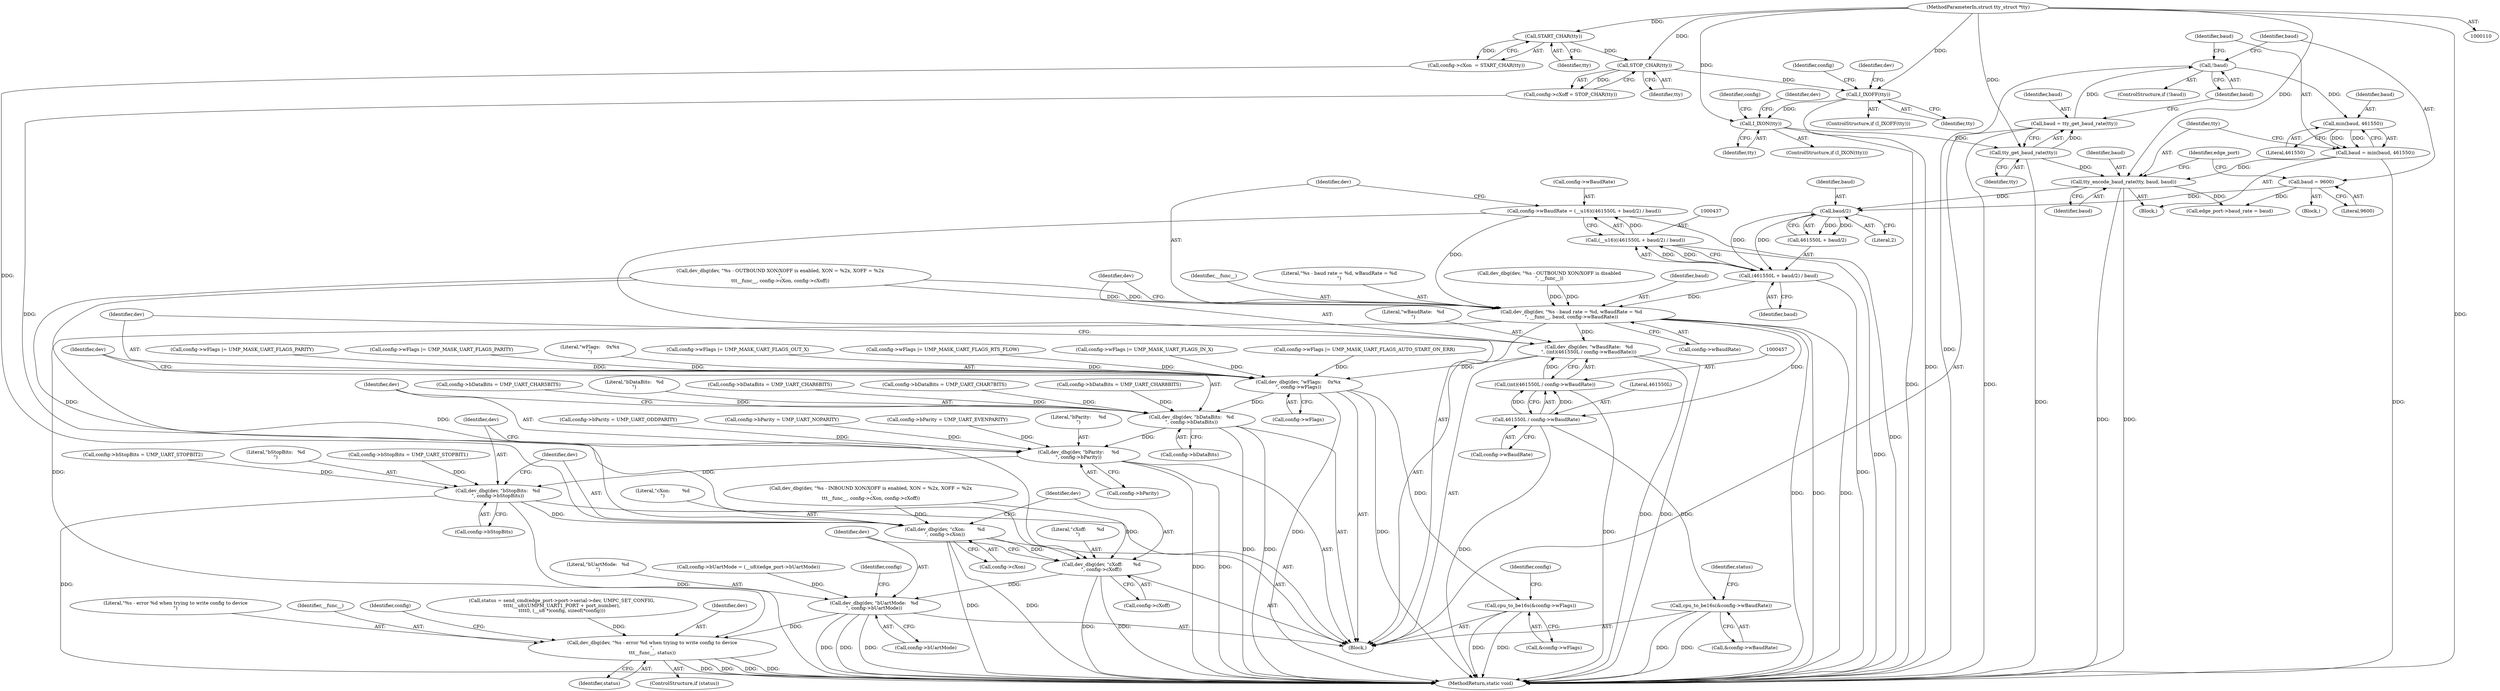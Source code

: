 digraph "0_linux_6aeb75e6adfaed16e58780309613a578fe1ee90b@integer" {
"1000432" [label="(Call,config->wBaudRate = (__u16)((461550L + baud/2) / baud))"];
"1000436" [label="(Call,(__u16)((461550L + baud/2) / baud))"];
"1000438" [label="(Call,(461550L + baud/2) / baud)"];
"1000441" [label="(Call,baud/2)"];
"1000423" [label="(Call,tty_encode_baud_rate(tty, baud, baud))"];
"1000407" [label="(Call,tty_get_baud_rate(tty))"];
"1000375" [label="(Call,I_IXON(tty))"];
"1000351" [label="(Call,I_IXOFF(tty))"];
"1000348" [label="(Call,STOP_CHAR(tty))"];
"1000342" [label="(Call,START_CHAR(tty))"];
"1000111" [label="(MethodParameterIn,struct tty_struct *tty)"];
"1000418" [label="(Call,baud = min(baud, 461550))"];
"1000420" [label="(Call,min(baud, 461550))"];
"1000410" [label="(Call,!baud)"];
"1000405" [label="(Call,baud = tty_get_baud_rate(tty))"];
"1000413" [label="(Call,baud = 9600)"];
"1000445" [label="(Call,dev_dbg(dev, \"%s - baud rate = %d, wBaudRate = %d\n\", __func__, baud, config->wBaudRate))"];
"1000453" [label="(Call,dev_dbg(dev, \"wBaudRate:   %d\n\", (int)(461550L / config->wBaudRate)))"];
"1000463" [label="(Call,dev_dbg(dev, \"wFlags:    0x%x\n\", config->wFlags))"];
"1000469" [label="(Call,dev_dbg(dev, \"bDataBits:   %d\n\", config->bDataBits))"];
"1000475" [label="(Call,dev_dbg(dev, \"bParity:     %d\n\", config->bParity))"];
"1000481" [label="(Call,dev_dbg(dev, \"bStopBits:   %d\n\", config->bStopBits))"];
"1000487" [label="(Call,dev_dbg(dev, \"cXon:        %d\n\", config->cXon))"];
"1000493" [label="(Call,dev_dbg(dev, \"cXoff:       %d\n\", config->cXoff))"];
"1000499" [label="(Call,dev_dbg(dev, \"bUartMode:   %d\n\", config->bUartMode))"];
"1000540" [label="(Call,dev_dbg(dev, \"%s - error %d when trying to write config to device\n\",\n\t\t\t__func__, status))"];
"1000505" [label="(Call,cpu_to_be16s(&config->wFlags))"];
"1000458" [label="(Call,461550L / config->wBaudRate)"];
"1000456" [label="(Call,(int)(461550L / config->wBaudRate))"];
"1000510" [label="(Call,cpu_to_be16s(&config->wBaudRate))"];
"1000465" [label="(Literal,\"wFlags:    0x%x\n\")"];
"1000438" [label="(Call,(461550L + baud/2) / baud)"];
"1000359" [label="(Call,dev_dbg(dev, \"%s - INBOUND XON/XOFF is enabled, XON = %2x, XOFF = %2x\n\",\n\t\t\t__func__, config->cXon, config->cXoff))"];
"1000443" [label="(Literal,2)"];
"1000277" [label="(Call,config->bParity = UMP_UART_NOPARITY)"];
"1000544" [label="(Identifier,status)"];
"1000420" [label="(Call,min(baud, 461550))"];
"1000463" [label="(Call,dev_dbg(dev, \"wFlags:    0x%x\n\", config->wFlags))"];
"1000406" [label="(Identifier,baud)"];
"1000458" [label="(Call,461550L / config->wBaudRate)"];
"1000484" [label="(Call,config->bStopBits)"];
"1000417" [label="(Block,)"];
"1000250" [label="(Call,config->bParity = UMP_UART_ODDPARITY)"];
"1000442" [label="(Identifier,baud)"];
"1000547" [label="(MethodReturn,static void)"];
"1000510" [label="(Call,cpu_to_be16s(&config->wBaudRate))"];
"1000472" [label="(Call,config->bDataBits)"];
"1000302" [label="(Call,config->bStopBits = UMP_UART_STOPBIT1)"];
"1000375" [label="(Call,I_IXON(tty))"];
"1000213" [label="(Call,config->bDataBits = UMP_UART_CHAR7BITS)"];
"1000405" [label="(Call,baud = tty_get_baud_rate(tty))"];
"1000432" [label="(Call,config->wBaudRate = (__u16)((461550L + baud/2) / baud))"];
"1000371" [label="(Identifier,dev)"];
"1000456" [label="(Call,(int)(461550L / config->wBaudRate))"];
"1000450" [label="(Call,config->wBaudRate)"];
"1000225" [label="(Call,config->bDataBits = UMP_UART_CHAR8BITS)"];
"1000470" [label="(Identifier,dev)"];
"1000426" [label="(Identifier,baud)"];
"1000506" [label="(Call,&config->wFlags)"];
"1000423" [label="(Call,tty_encode_baud_rate(tty, baud, baud))"];
"1000460" [label="(Call,config->wBaudRate)"];
"1000496" [label="(Call,config->cXoff)"];
"1000541" [label="(Identifier,dev)"];
"1000542" [label="(Literal,\"%s - error %d when trying to write config to device\n\")"];
"1000424" [label="(Identifier,tty)"];
"1000513" [label="(Identifier,config)"];
"1000433" [label="(Call,config->wBaudRate)"];
"1000429" [label="(Identifier,edge_port)"];
"1000439" [label="(Call,461550L + baud/2)"];
"1000191" [label="(Call,config->bDataBits = UMP_UART_CHAR5BITS)"];
"1000261" [label="(Call,config->wFlags |= UMP_MASK_UART_FLAGS_PARITY)"];
"1000505" [label="(Call,cpu_to_be16s(&config->wFlags))"];
"1000418" [label="(Call,baud = min(baud, 461550))"];
"1000415" [label="(Literal,9600)"];
"1000419" [label="(Identifier,baud)"];
"1000410" [label="(Call,!baud)"];
"1000500" [label="(Identifier,dev)"];
"1000376" [label="(Identifier,tty)"];
"1000446" [label="(Identifier,dev)"];
"1000352" [label="(Identifier,tty)"];
"1000245" [label="(Call,config->wFlags |= UMP_MASK_UART_FLAGS_PARITY)"];
"1000350" [label="(ControlStructure,if (I_IXOFF(tty)))"];
"1000412" [label="(Block,)"];
"1000543" [label="(Identifier,__func__)"];
"1000511" [label="(Call,&config->wBaudRate)"];
"1000448" [label="(Identifier,__func__)"];
"1000427" [label="(Call,edge_port->baud_rate = baud)"];
"1000444" [label="(Identifier,baud)"];
"1000540" [label="(Call,dev_dbg(dev, \"%s - error %d when trying to write config to device\n\",\n\t\t\t__func__, status))"];
"1000459" [label="(Literal,461550L)"];
"1000493" [label="(Call,dev_dbg(dev, \"cXoff:       %d\n\", config->cXoff))"];
"1000409" [label="(ControlStructure,if (!baud))"];
"1000455" [label="(Literal,\"wBaudRate:   %d\n\")"];
"1000114" [label="(Block,)"];
"1000488" [label="(Identifier,dev)"];
"1000476" [label="(Identifier,dev)"];
"1000291" [label="(Call,config->bStopBits = UMP_UART_STOPBIT2)"];
"1000499" [label="(Call,dev_dbg(dev, \"bUartMode:   %d\n\", config->bUartMode))"];
"1000411" [label="(Identifier,baud)"];
"1000343" [label="(Identifier,tty)"];
"1000342" [label="(Call,START_CHAR(tty))"];
"1000383" [label="(Call,dev_dbg(dev, \"%s - OUTBOUND XON/XOFF is enabled, XON = %2x, XOFF = %2x\n\",\n\t\t\t__func__, config->cXon, config->cXoff))"];
"1000380" [label="(Identifier,config)"];
"1000447" [label="(Literal,\"%s - baud rate = %d, wBaudRate = %d\n\")"];
"1000441" [label="(Call,baud/2)"];
"1000344" [label="(Call,config->cXoff = STOP_CHAR(tty))"];
"1000266" [label="(Call,config->bParity = UMP_UART_EVENPARITY)"];
"1000489" [label="(Literal,\"cXon:        %d\n\")"];
"1000475" [label="(Call,dev_dbg(dev, \"bParity:     %d\n\", config->bParity))"];
"1000374" [label="(ControlStructure,if (I_IXON(tty)))"];
"1000176" [label="(Call,config->bUartMode = (__u8)(edge_port->bUartMode))"];
"1000478" [label="(Call,config->bParity)"];
"1000407" [label="(Call,tty_get_baud_rate(tty))"];
"1000546" [label="(Identifier,config)"];
"1000351" [label="(Call,I_IXOFF(tty))"];
"1000490" [label="(Call,config->cXon)"];
"1000494" [label="(Identifier,dev)"];
"1000516" [label="(Identifier,status)"];
"1000483" [label="(Literal,\"bStopBits:   %d\n\")"];
"1000502" [label="(Call,config->bUartMode)"];
"1000349" [label="(Identifier,tty)"];
"1000538" [label="(ControlStructure,if (status))"];
"1000445" [label="(Call,dev_dbg(dev, \"%s - baud rate = %d, wBaudRate = %d\n\", __func__, baud, config->wBaudRate))"];
"1000495" [label="(Literal,\"cXoff:       %d\n\")"];
"1000394" [label="(Call,dev_dbg(dev, \"%s - OUTBOUND XON/XOFF is disabled\n\", __func__))"];
"1000471" [label="(Literal,\"bDataBits:   %d\n\")"];
"1000449" [label="(Identifier,baud)"];
"1000414" [label="(Identifier,baud)"];
"1000338" [label="(Call,config->cXon  = START_CHAR(tty))"];
"1000464" [label="(Identifier,dev)"];
"1000378" [label="(Call,config->wFlags |= UMP_MASK_UART_FLAGS_OUT_X)"];
"1000477" [label="(Literal,\"bParity:     %d\n\")"];
"1000348" [label="(Call,STOP_CHAR(tty))"];
"1000321" [label="(Call,config->wFlags |= UMP_MASK_UART_FLAGS_RTS_FLOW)"];
"1000436" [label="(Call,(__u16)((461550L + baud/2) / baud))"];
"1000454" [label="(Identifier,dev)"];
"1000469" [label="(Call,dev_dbg(dev, \"bDataBits:   %d\n\", config->bDataBits))"];
"1000354" [label="(Call,config->wFlags |= UMP_MASK_UART_FLAGS_IN_X)"];
"1000508" [label="(Identifier,config)"];
"1000453" [label="(Call,dev_dbg(dev, \"wBaudRate:   %d\n\", (int)(461550L / config->wBaudRate)))"];
"1000408" [label="(Identifier,tty)"];
"1000171" [label="(Call,config->wFlags |= UMP_MASK_UART_FLAGS_AUTO_START_ON_ERR)"];
"1000395" [label="(Identifier,dev)"];
"1000501" [label="(Literal,\"bUartMode:   %d\n\")"];
"1000487" [label="(Call,dev_dbg(dev, \"cXon:        %d\n\", config->cXon))"];
"1000466" [label="(Call,config->wFlags)"];
"1000515" [label="(Call,status = send_cmd(edge_port->port->serial->dev, UMPC_SET_CONFIG,\n\t\t\t\t(__u8)(UMPM_UART1_PORT + port_number),\n\t\t\t\t0, (__u8 *)config, sizeof(*config)))"];
"1000413" [label="(Call,baud = 9600)"];
"1000356" [label="(Identifier,config)"];
"1000111" [label="(MethodParameterIn,struct tty_struct *tty)"];
"1000425" [label="(Identifier,baud)"];
"1000482" [label="(Identifier,dev)"];
"1000421" [label="(Identifier,baud)"];
"1000422" [label="(Literal,461550)"];
"1000202" [label="(Call,config->bDataBits = UMP_UART_CHAR6BITS)"];
"1000481" [label="(Call,dev_dbg(dev, \"bStopBits:   %d\n\", config->bStopBits))"];
"1000432" -> "1000114"  [label="AST: "];
"1000432" -> "1000436"  [label="CFG: "];
"1000433" -> "1000432"  [label="AST: "];
"1000436" -> "1000432"  [label="AST: "];
"1000446" -> "1000432"  [label="CFG: "];
"1000432" -> "1000547"  [label="DDG: "];
"1000436" -> "1000432"  [label="DDG: "];
"1000432" -> "1000445"  [label="DDG: "];
"1000436" -> "1000438"  [label="CFG: "];
"1000437" -> "1000436"  [label="AST: "];
"1000438" -> "1000436"  [label="AST: "];
"1000436" -> "1000547"  [label="DDG: "];
"1000438" -> "1000436"  [label="DDG: "];
"1000438" -> "1000436"  [label="DDG: "];
"1000438" -> "1000444"  [label="CFG: "];
"1000439" -> "1000438"  [label="AST: "];
"1000444" -> "1000438"  [label="AST: "];
"1000438" -> "1000547"  [label="DDG: "];
"1000441" -> "1000438"  [label="DDG: "];
"1000441" -> "1000438"  [label="DDG: "];
"1000438" -> "1000445"  [label="DDG: "];
"1000441" -> "1000439"  [label="AST: "];
"1000441" -> "1000443"  [label="CFG: "];
"1000442" -> "1000441"  [label="AST: "];
"1000443" -> "1000441"  [label="AST: "];
"1000439" -> "1000441"  [label="CFG: "];
"1000441" -> "1000439"  [label="DDG: "];
"1000441" -> "1000439"  [label="DDG: "];
"1000423" -> "1000441"  [label="DDG: "];
"1000413" -> "1000441"  [label="DDG: "];
"1000423" -> "1000417"  [label="AST: "];
"1000423" -> "1000426"  [label="CFG: "];
"1000424" -> "1000423"  [label="AST: "];
"1000425" -> "1000423"  [label="AST: "];
"1000426" -> "1000423"  [label="AST: "];
"1000429" -> "1000423"  [label="CFG: "];
"1000423" -> "1000547"  [label="DDG: "];
"1000423" -> "1000547"  [label="DDG: "];
"1000407" -> "1000423"  [label="DDG: "];
"1000111" -> "1000423"  [label="DDG: "];
"1000418" -> "1000423"  [label="DDG: "];
"1000423" -> "1000427"  [label="DDG: "];
"1000407" -> "1000405"  [label="AST: "];
"1000407" -> "1000408"  [label="CFG: "];
"1000408" -> "1000407"  [label="AST: "];
"1000405" -> "1000407"  [label="CFG: "];
"1000407" -> "1000547"  [label="DDG: "];
"1000407" -> "1000405"  [label="DDG: "];
"1000375" -> "1000407"  [label="DDG: "];
"1000111" -> "1000407"  [label="DDG: "];
"1000375" -> "1000374"  [label="AST: "];
"1000375" -> "1000376"  [label="CFG: "];
"1000376" -> "1000375"  [label="AST: "];
"1000380" -> "1000375"  [label="CFG: "];
"1000395" -> "1000375"  [label="CFG: "];
"1000375" -> "1000547"  [label="DDG: "];
"1000351" -> "1000375"  [label="DDG: "];
"1000111" -> "1000375"  [label="DDG: "];
"1000351" -> "1000350"  [label="AST: "];
"1000351" -> "1000352"  [label="CFG: "];
"1000352" -> "1000351"  [label="AST: "];
"1000356" -> "1000351"  [label="CFG: "];
"1000371" -> "1000351"  [label="CFG: "];
"1000351" -> "1000547"  [label="DDG: "];
"1000348" -> "1000351"  [label="DDG: "];
"1000111" -> "1000351"  [label="DDG: "];
"1000348" -> "1000344"  [label="AST: "];
"1000348" -> "1000349"  [label="CFG: "];
"1000349" -> "1000348"  [label="AST: "];
"1000344" -> "1000348"  [label="CFG: "];
"1000348" -> "1000344"  [label="DDG: "];
"1000342" -> "1000348"  [label="DDG: "];
"1000111" -> "1000348"  [label="DDG: "];
"1000342" -> "1000338"  [label="AST: "];
"1000342" -> "1000343"  [label="CFG: "];
"1000343" -> "1000342"  [label="AST: "];
"1000338" -> "1000342"  [label="CFG: "];
"1000342" -> "1000338"  [label="DDG: "];
"1000111" -> "1000342"  [label="DDG: "];
"1000111" -> "1000110"  [label="AST: "];
"1000111" -> "1000547"  [label="DDG: "];
"1000418" -> "1000417"  [label="AST: "];
"1000418" -> "1000420"  [label="CFG: "];
"1000419" -> "1000418"  [label="AST: "];
"1000420" -> "1000418"  [label="AST: "];
"1000424" -> "1000418"  [label="CFG: "];
"1000418" -> "1000547"  [label="DDG: "];
"1000420" -> "1000418"  [label="DDG: "];
"1000420" -> "1000418"  [label="DDG: "];
"1000420" -> "1000422"  [label="CFG: "];
"1000421" -> "1000420"  [label="AST: "];
"1000422" -> "1000420"  [label="AST: "];
"1000410" -> "1000420"  [label="DDG: "];
"1000410" -> "1000409"  [label="AST: "];
"1000410" -> "1000411"  [label="CFG: "];
"1000411" -> "1000410"  [label="AST: "];
"1000414" -> "1000410"  [label="CFG: "];
"1000419" -> "1000410"  [label="CFG: "];
"1000410" -> "1000547"  [label="DDG: "];
"1000405" -> "1000410"  [label="DDG: "];
"1000405" -> "1000114"  [label="AST: "];
"1000406" -> "1000405"  [label="AST: "];
"1000411" -> "1000405"  [label="CFG: "];
"1000405" -> "1000547"  [label="DDG: "];
"1000413" -> "1000412"  [label="AST: "];
"1000413" -> "1000415"  [label="CFG: "];
"1000414" -> "1000413"  [label="AST: "];
"1000415" -> "1000413"  [label="AST: "];
"1000429" -> "1000413"  [label="CFG: "];
"1000413" -> "1000427"  [label="DDG: "];
"1000445" -> "1000114"  [label="AST: "];
"1000445" -> "1000450"  [label="CFG: "];
"1000446" -> "1000445"  [label="AST: "];
"1000447" -> "1000445"  [label="AST: "];
"1000448" -> "1000445"  [label="AST: "];
"1000449" -> "1000445"  [label="AST: "];
"1000450" -> "1000445"  [label="AST: "];
"1000454" -> "1000445"  [label="CFG: "];
"1000445" -> "1000547"  [label="DDG: "];
"1000445" -> "1000547"  [label="DDG: "];
"1000445" -> "1000547"  [label="DDG: "];
"1000383" -> "1000445"  [label="DDG: "];
"1000383" -> "1000445"  [label="DDG: "];
"1000394" -> "1000445"  [label="DDG: "];
"1000394" -> "1000445"  [label="DDG: "];
"1000445" -> "1000453"  [label="DDG: "];
"1000445" -> "1000458"  [label="DDG: "];
"1000445" -> "1000540"  [label="DDG: "];
"1000453" -> "1000114"  [label="AST: "];
"1000453" -> "1000456"  [label="CFG: "];
"1000454" -> "1000453"  [label="AST: "];
"1000455" -> "1000453"  [label="AST: "];
"1000456" -> "1000453"  [label="AST: "];
"1000464" -> "1000453"  [label="CFG: "];
"1000453" -> "1000547"  [label="DDG: "];
"1000453" -> "1000547"  [label="DDG: "];
"1000456" -> "1000453"  [label="DDG: "];
"1000453" -> "1000463"  [label="DDG: "];
"1000463" -> "1000114"  [label="AST: "];
"1000463" -> "1000466"  [label="CFG: "];
"1000464" -> "1000463"  [label="AST: "];
"1000465" -> "1000463"  [label="AST: "];
"1000466" -> "1000463"  [label="AST: "];
"1000470" -> "1000463"  [label="CFG: "];
"1000463" -> "1000547"  [label="DDG: "];
"1000463" -> "1000547"  [label="DDG: "];
"1000171" -> "1000463"  [label="DDG: "];
"1000378" -> "1000463"  [label="DDG: "];
"1000261" -> "1000463"  [label="DDG: "];
"1000321" -> "1000463"  [label="DDG: "];
"1000245" -> "1000463"  [label="DDG: "];
"1000354" -> "1000463"  [label="DDG: "];
"1000463" -> "1000469"  [label="DDG: "];
"1000463" -> "1000505"  [label="DDG: "];
"1000469" -> "1000114"  [label="AST: "];
"1000469" -> "1000472"  [label="CFG: "];
"1000470" -> "1000469"  [label="AST: "];
"1000471" -> "1000469"  [label="AST: "];
"1000472" -> "1000469"  [label="AST: "];
"1000476" -> "1000469"  [label="CFG: "];
"1000469" -> "1000547"  [label="DDG: "];
"1000469" -> "1000547"  [label="DDG: "];
"1000225" -> "1000469"  [label="DDG: "];
"1000213" -> "1000469"  [label="DDG: "];
"1000202" -> "1000469"  [label="DDG: "];
"1000191" -> "1000469"  [label="DDG: "];
"1000469" -> "1000475"  [label="DDG: "];
"1000475" -> "1000114"  [label="AST: "];
"1000475" -> "1000478"  [label="CFG: "];
"1000476" -> "1000475"  [label="AST: "];
"1000477" -> "1000475"  [label="AST: "];
"1000478" -> "1000475"  [label="AST: "];
"1000482" -> "1000475"  [label="CFG: "];
"1000475" -> "1000547"  [label="DDG: "];
"1000475" -> "1000547"  [label="DDG: "];
"1000250" -> "1000475"  [label="DDG: "];
"1000266" -> "1000475"  [label="DDG: "];
"1000277" -> "1000475"  [label="DDG: "];
"1000475" -> "1000481"  [label="DDG: "];
"1000481" -> "1000114"  [label="AST: "];
"1000481" -> "1000484"  [label="CFG: "];
"1000482" -> "1000481"  [label="AST: "];
"1000483" -> "1000481"  [label="AST: "];
"1000484" -> "1000481"  [label="AST: "];
"1000488" -> "1000481"  [label="CFG: "];
"1000481" -> "1000547"  [label="DDG: "];
"1000481" -> "1000547"  [label="DDG: "];
"1000291" -> "1000481"  [label="DDG: "];
"1000302" -> "1000481"  [label="DDG: "];
"1000481" -> "1000487"  [label="DDG: "];
"1000487" -> "1000114"  [label="AST: "];
"1000487" -> "1000490"  [label="CFG: "];
"1000488" -> "1000487"  [label="AST: "];
"1000489" -> "1000487"  [label="AST: "];
"1000490" -> "1000487"  [label="AST: "];
"1000494" -> "1000487"  [label="CFG: "];
"1000487" -> "1000547"  [label="DDG: "];
"1000487" -> "1000547"  [label="DDG: "];
"1000338" -> "1000487"  [label="DDG: "];
"1000383" -> "1000487"  [label="DDG: "];
"1000359" -> "1000487"  [label="DDG: "];
"1000487" -> "1000493"  [label="DDG: "];
"1000493" -> "1000114"  [label="AST: "];
"1000493" -> "1000496"  [label="CFG: "];
"1000494" -> "1000493"  [label="AST: "];
"1000495" -> "1000493"  [label="AST: "];
"1000496" -> "1000493"  [label="AST: "];
"1000500" -> "1000493"  [label="CFG: "];
"1000493" -> "1000547"  [label="DDG: "];
"1000493" -> "1000547"  [label="DDG: "];
"1000359" -> "1000493"  [label="DDG: "];
"1000383" -> "1000493"  [label="DDG: "];
"1000344" -> "1000493"  [label="DDG: "];
"1000493" -> "1000499"  [label="DDG: "];
"1000499" -> "1000114"  [label="AST: "];
"1000499" -> "1000502"  [label="CFG: "];
"1000500" -> "1000499"  [label="AST: "];
"1000501" -> "1000499"  [label="AST: "];
"1000502" -> "1000499"  [label="AST: "];
"1000508" -> "1000499"  [label="CFG: "];
"1000499" -> "1000547"  [label="DDG: "];
"1000499" -> "1000547"  [label="DDG: "];
"1000499" -> "1000547"  [label="DDG: "];
"1000176" -> "1000499"  [label="DDG: "];
"1000499" -> "1000540"  [label="DDG: "];
"1000540" -> "1000538"  [label="AST: "];
"1000540" -> "1000544"  [label="CFG: "];
"1000541" -> "1000540"  [label="AST: "];
"1000542" -> "1000540"  [label="AST: "];
"1000543" -> "1000540"  [label="AST: "];
"1000544" -> "1000540"  [label="AST: "];
"1000546" -> "1000540"  [label="CFG: "];
"1000540" -> "1000547"  [label="DDG: "];
"1000540" -> "1000547"  [label="DDG: "];
"1000540" -> "1000547"  [label="DDG: "];
"1000540" -> "1000547"  [label="DDG: "];
"1000515" -> "1000540"  [label="DDG: "];
"1000505" -> "1000114"  [label="AST: "];
"1000505" -> "1000506"  [label="CFG: "];
"1000506" -> "1000505"  [label="AST: "];
"1000513" -> "1000505"  [label="CFG: "];
"1000505" -> "1000547"  [label="DDG: "];
"1000505" -> "1000547"  [label="DDG: "];
"1000458" -> "1000456"  [label="AST: "];
"1000458" -> "1000460"  [label="CFG: "];
"1000459" -> "1000458"  [label="AST: "];
"1000460" -> "1000458"  [label="AST: "];
"1000456" -> "1000458"  [label="CFG: "];
"1000458" -> "1000547"  [label="DDG: "];
"1000458" -> "1000456"  [label="DDG: "];
"1000458" -> "1000456"  [label="DDG: "];
"1000458" -> "1000510"  [label="DDG: "];
"1000457" -> "1000456"  [label="AST: "];
"1000456" -> "1000547"  [label="DDG: "];
"1000510" -> "1000114"  [label="AST: "];
"1000510" -> "1000511"  [label="CFG: "];
"1000511" -> "1000510"  [label="AST: "];
"1000516" -> "1000510"  [label="CFG: "];
"1000510" -> "1000547"  [label="DDG: "];
"1000510" -> "1000547"  [label="DDG: "];
}
